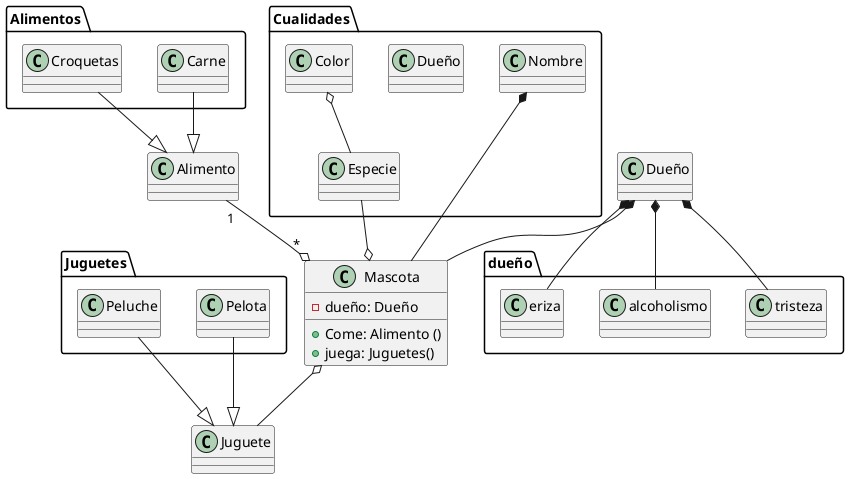 @startuml Mascota 

class Mascota {
    -dueño: Dueño
    +Come: Alimento ()
    +juega: Juguetes()

}
class Alimento
class Juguete 
class Dueño 

package Alimentos {
class Carne    
class Croquetas
}
package Juguetes {
class Pelota   
class Peluche  
}

package Cualidades {
class Nombre  
class Dueño
class Especie
class Color     
}

package dueño {
class tristeza 
class alcoholismo 
class eriza  
 }

Alimento "1" --o "*" Mascota
Mascota o-- Juguete 
Carne --|> Alimento
Pelota --|> Juguete
Peluche --|> Juguete 
Croquetas --|> Alimento
Nombre *-- Mascota 
Dueño *-- Mascota 
Especie --o Mascota 
Color o-- Especie 
Dueño *-- tristeza 
Dueño *-- eriza 
Dueño *-- alcoholismo 



@enduml  
